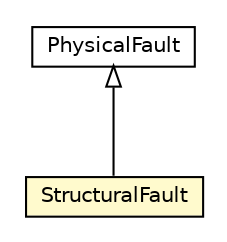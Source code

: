 #!/usr/local/bin/dot
#
# Class diagram 
# Generated by UMLGraph version R5_6-24-gf6e263 (http://www.umlgraph.org/)
#

digraph G {
	edge [fontname="Helvetica",fontsize=10,labelfontname="Helvetica",labelfontsize=10];
	node [fontname="Helvetica",fontsize=10,shape=plaintext];
	nodesep=0.25;
	ranksep=0.5;
	// org.universAAL.ontology.dependability.StructuralFault
	c341881 [label=<<table title="org.universAAL.ontology.dependability.StructuralFault" border="0" cellborder="1" cellspacing="0" cellpadding="2" port="p" bgcolor="lemonChiffon" href="./StructuralFault.html">
		<tr><td><table border="0" cellspacing="0" cellpadding="1">
<tr><td align="center" balign="center"> StructuralFault </td></tr>
		</table></td></tr>
		</table>>, URL="./StructuralFault.html", fontname="Helvetica", fontcolor="black", fontsize=10.0];
	// org.universAAL.ontology.dependability.PhysicalFault
	c341882 [label=<<table title="org.universAAL.ontology.dependability.PhysicalFault" border="0" cellborder="1" cellspacing="0" cellpadding="2" port="p" href="./PhysicalFault.html">
		<tr><td><table border="0" cellspacing="0" cellpadding="1">
<tr><td align="center" balign="center"> PhysicalFault </td></tr>
		</table></td></tr>
		</table>>, URL="./PhysicalFault.html", fontname="Helvetica", fontcolor="black", fontsize=10.0];
	//org.universAAL.ontology.dependability.StructuralFault extends org.universAAL.ontology.dependability.PhysicalFault
	c341882:p -> c341881:p [dir=back,arrowtail=empty];
}

